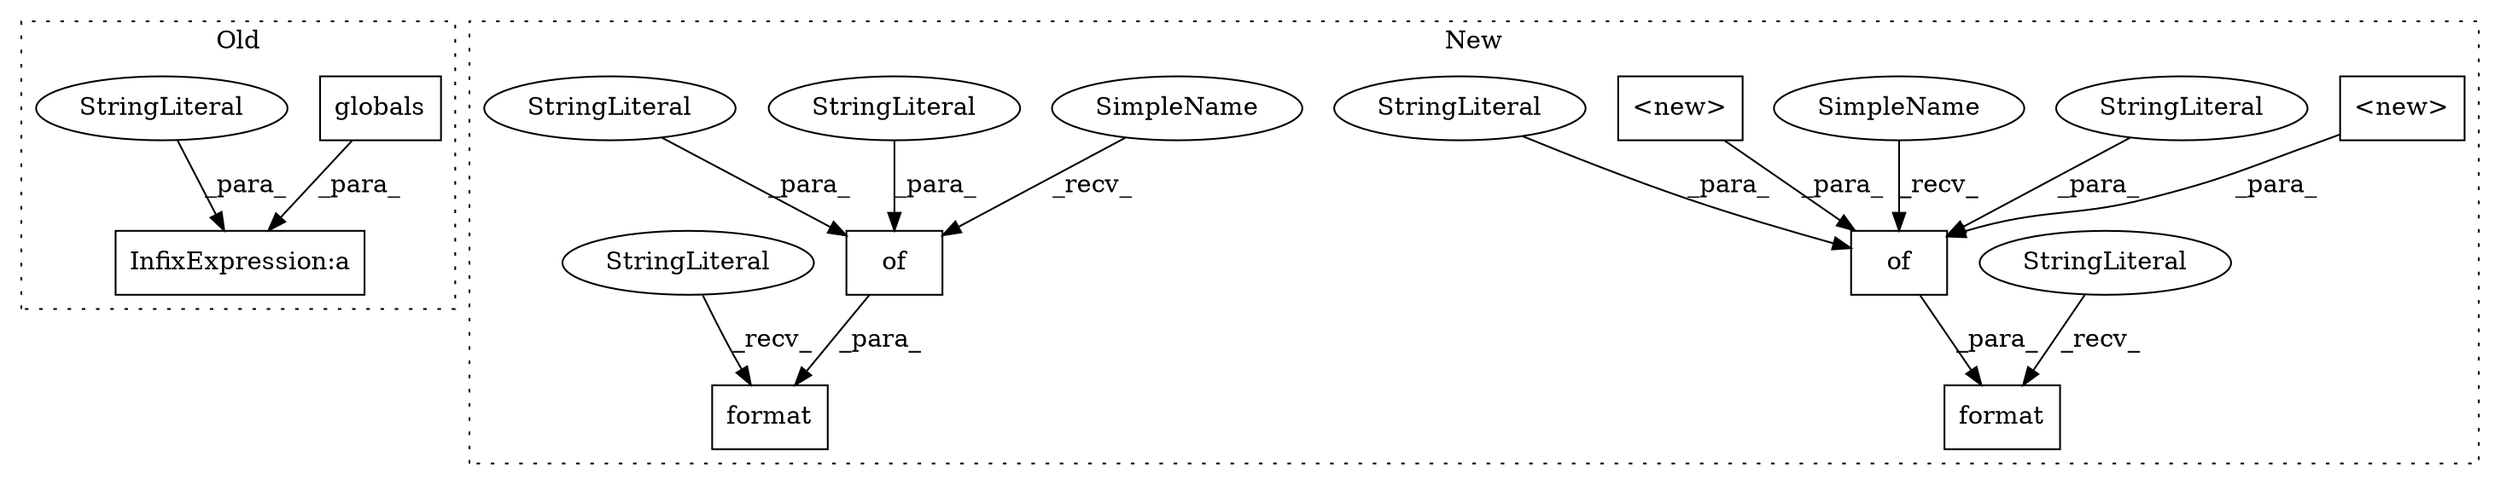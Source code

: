 digraph G {
subgraph cluster0 {
1 [label="globals" a="32" s="4962" l="9" shape="box"];
3 [label="InfixExpression:a" a="27" s="4959" l="3" shape="box"];
4 [label="StringLiteral" a="45" s="4916" l="43" shape="ellipse"];
label = "Old";
style="dotted";
}
subgraph cluster1 {
2 [label="<new>" a="14" s="4466" l="30" shape="box"];
5 [label="of" a="32" s="4422,4496" l="3,1" shape="box"];
6 [label="format" a="32" s="4411,4497" l="7,1" shape="box"];
7 [label="StringLiteral" a="45" s="3764" l="646" shape="ellipse"];
8 [label="StringLiteral" a="45" s="4460" l="5" shape="ellipse"];
9 [label="<new>" a="14" s="4430" l="29" shape="box"];
10 [label="StringLiteral" a="45" s="4425" l="4" shape="ellipse"];
11 [label="of" a="32" s="3362,3526" l="3,1" shape="box"];
12 [label="format" a="32" s="3351,3527" l="7,1" shape="box"];
13 [label="StringLiteral" a="45" s="3511" l="8" shape="ellipse"];
14 [label="StringLiteral" a="45" s="3453" l="14" shape="ellipse"];
15 [label="StringLiteral" a="45" s="1521" l="1829" shape="ellipse"];
16 [label="SimpleName" a="42" s="3358" l="3" shape="ellipse"];
17 [label="SimpleName" a="42" s="4418" l="3" shape="ellipse"];
label = "New";
style="dotted";
}
1 -> 3 [label="_para_"];
2 -> 5 [label="_para_"];
4 -> 3 [label="_para_"];
5 -> 6 [label="_para_"];
7 -> 6 [label="_recv_"];
8 -> 5 [label="_para_"];
9 -> 5 [label="_para_"];
10 -> 5 [label="_para_"];
11 -> 12 [label="_para_"];
13 -> 11 [label="_para_"];
14 -> 11 [label="_para_"];
15 -> 12 [label="_recv_"];
16 -> 11 [label="_recv_"];
17 -> 5 [label="_recv_"];
}